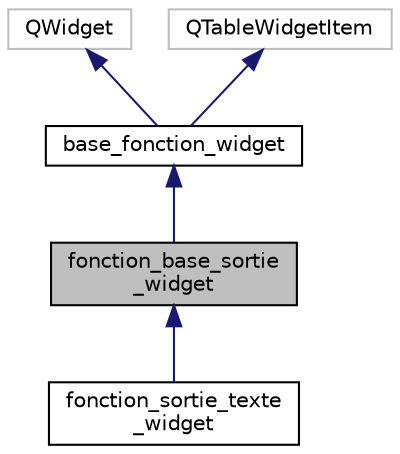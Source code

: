 digraph "fonction_base_sortie_widget"
{
  edge [fontname="Helvetica",fontsize="10",labelfontname="Helvetica",labelfontsize="10"];
  node [fontname="Helvetica",fontsize="10",shape=record];
  Node0 [label="fonction_base_sortie\l_widget",height=0.2,width=0.4,color="black", fillcolor="grey75", style="filled", fontcolor="black"];
  Node1 -> Node0 [dir="back",color="midnightblue",fontsize="10",style="solid",fontname="Helvetica"];
  Node1 [label="base_fonction_widget",height=0.2,width=0.4,color="black", fillcolor="white", style="filled",URL="$classbase__fonction__widget.html",tooltip="Classe décrivant un widget de base affichant une fonction. "];
  Node2 -> Node1 [dir="back",color="midnightblue",fontsize="10",style="solid",fontname="Helvetica"];
  Node2 [label="QWidget",height=0.2,width=0.4,color="grey75", fillcolor="white", style="filled"];
  Node3 -> Node1 [dir="back",color="midnightblue",fontsize="10",style="solid",fontname="Helvetica"];
  Node3 [label="QTableWidgetItem",height=0.2,width=0.4,color="grey75", fillcolor="white", style="filled"];
  Node0 -> Node4 [dir="back",color="midnightblue",fontsize="10",style="solid",fontname="Helvetica"];
  Node4 [label="fonction_sortie_texte\l_widget",height=0.2,width=0.4,color="black", fillcolor="white", style="filled",URL="$classfonction__sortie__texte__widget.html",tooltip="Classe décrivant un widget affichant une fonction de type sortie_texte. "];
}
